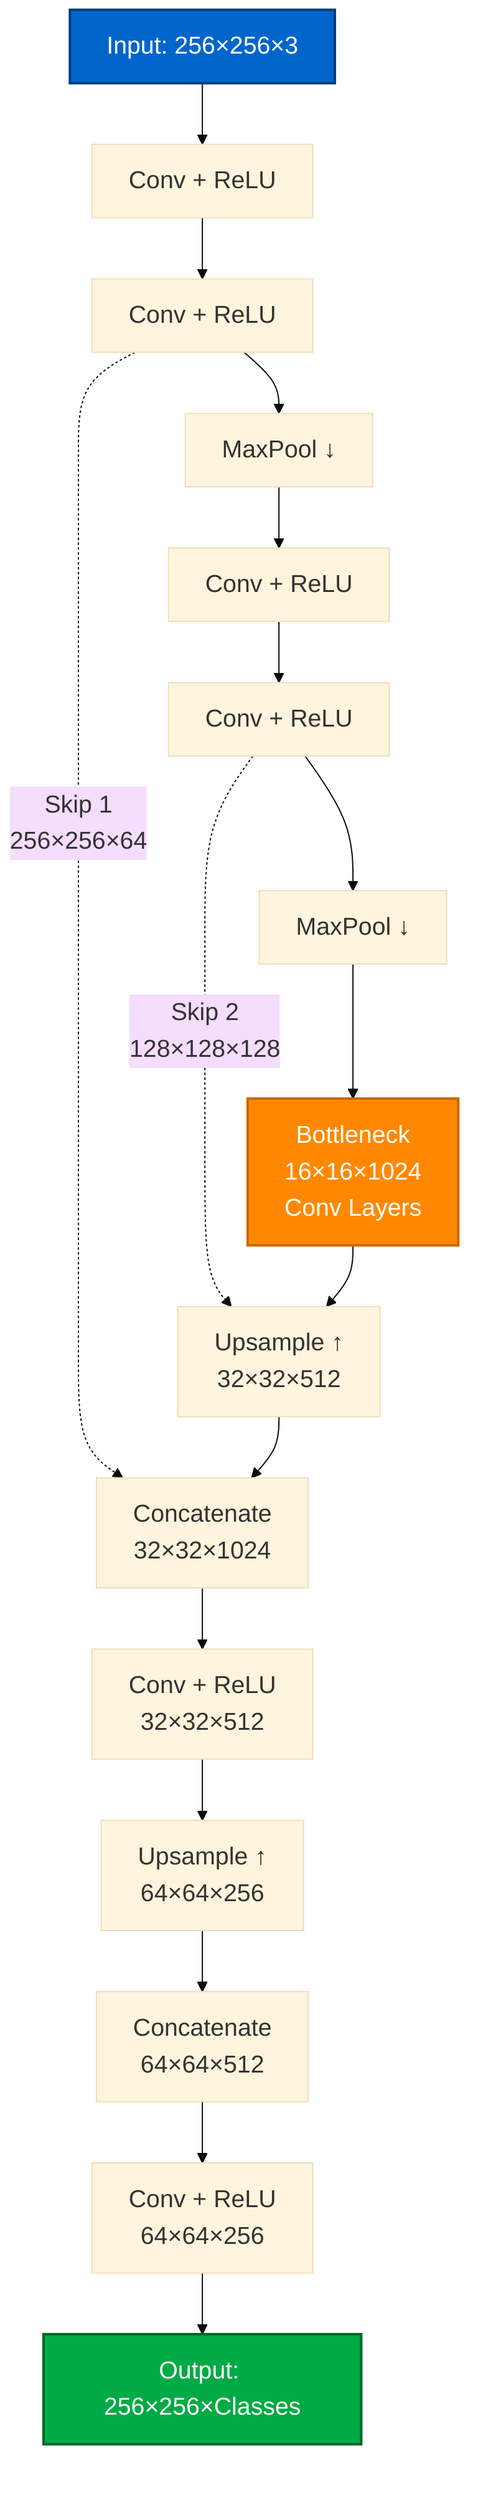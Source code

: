 %%{init: {'theme':'base', 'themeVariables': { 'fontSize':'20px', 'fontFamily':'Arial'}}}%%
flowchart TD
    A[Input: 256×256×3] --> B1[Conv + ReLU]
    B1 --> B2[Conv + ReLU]
    B2 --> C1[MaxPool ↓]
    B2 -.->|Skip 1<br/>256×256×64| G1

    C1 --> D1[Conv + ReLU]
    D1 --> D2[Conv + ReLU]
    D2 --> E1[MaxPool ↓]
    D2 -.->|Skip 2<br/>128×128×128| F1

    E1 --> F0[Bottleneck<br/>16×16×1024<br/>Conv Layers]

    F0 --> F1[Upsample ↑<br/>32×32×512]
    F1 --> G1[Concatenate<br/>32×32×1024]
    G1 --> H1[Conv + ReLU<br/>32×32×512]

    H1 --> I1[Upsample ↑<br/>64×64×256]
    I1 --> J1[Concatenate<br/>64×64×512]
    J1 --> K1[Conv + ReLU<br/>64×64×256]

    K1 --> L[Output: 256×256×Classes]

    style A fill:#0066cc,stroke:#003d7a,stroke-width:2px,color:#fff
    style F0 fill:#ff8800,stroke:#cc6600,stroke-width:2px,color:#fff
    style L fill:#00aa44,stroke:#006622,stroke-width:2px,color:#fff